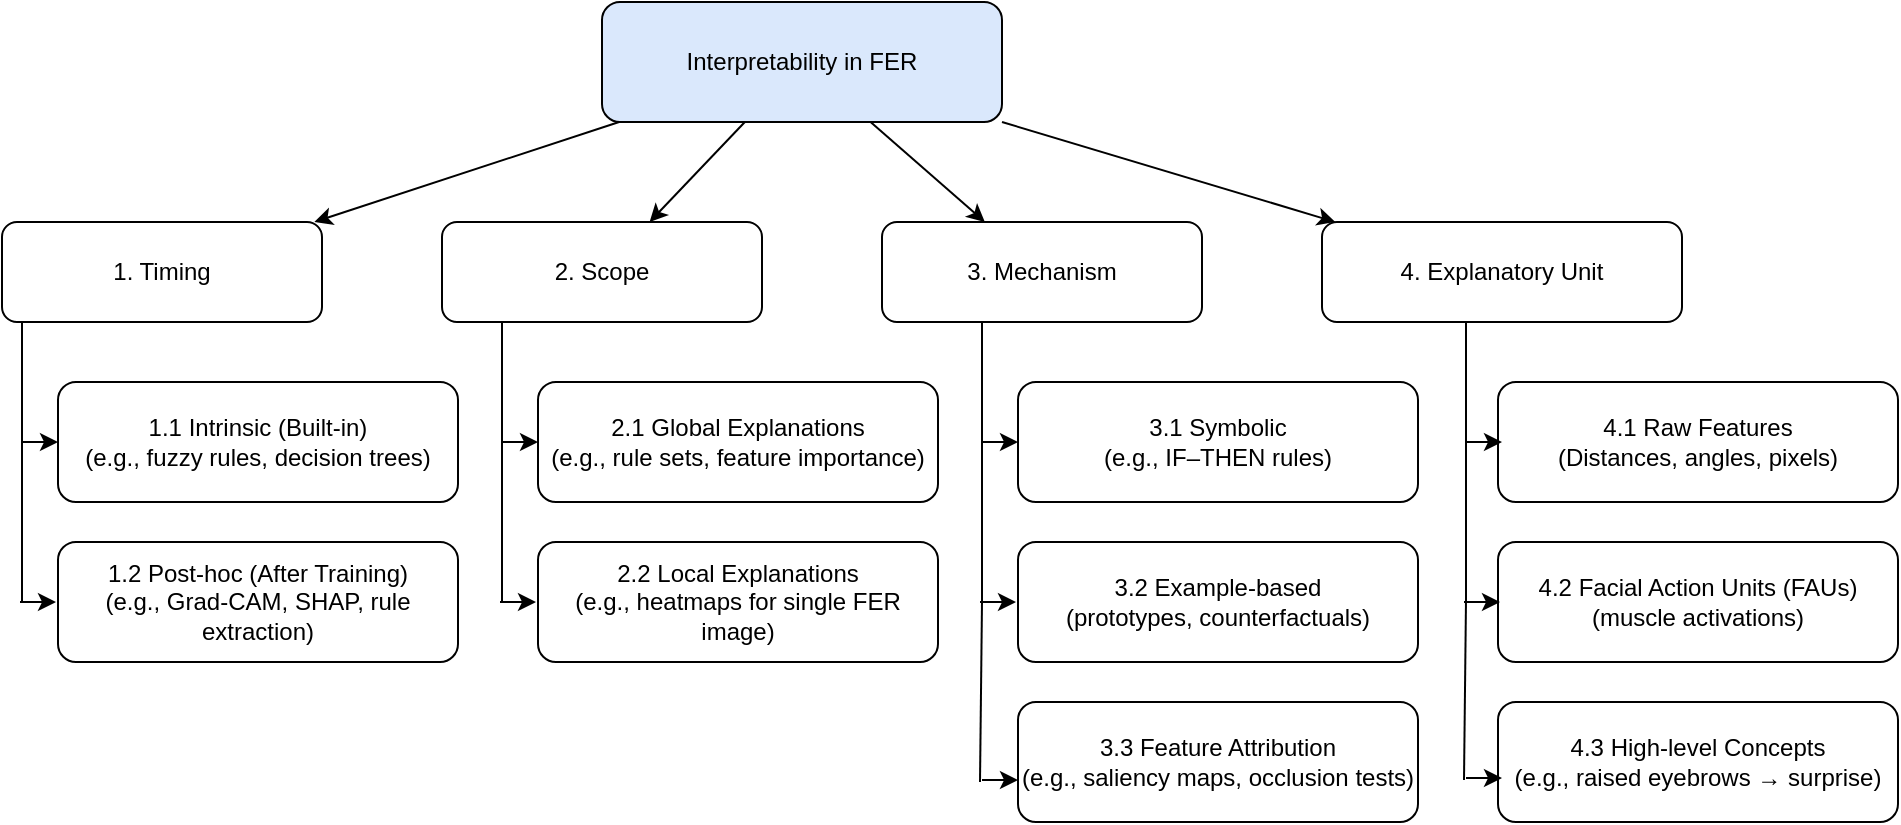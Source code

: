 <mxfile version="28.1.0" pages="2">
  <diagram name="Interpretability in FER" id="0">
    <mxGraphModel dx="1098" dy="576" grid="0" gridSize="10" guides="0" tooltips="1" connect="1" arrows="1" fold="1" page="0" pageScale="1" pageWidth="850" pageHeight="1100" math="0" shadow="0">
      <root>
        <mxCell id="0" />
        <mxCell id="1" parent="0" />
        <mxCell id="rootNode" value="Interpretability in FER" style="rounded=1;whiteSpace=wrap;html=1;fillColor=#dae8fc;" parent="1" vertex="1">
          <mxGeometry x="400" y="40" width="200" height="60" as="geometry" />
        </mxCell>
        <mxCell id="timing" value="1. Timing" style="rounded=1;whiteSpace=wrap;html=1;fillColor=#ffffff;" parent="1" vertex="1">
          <mxGeometry x="100" y="150" width="160" height="50" as="geometry" />
        </mxCell>
        <mxCell id="scope" value="2. Scope" style="rounded=1;whiteSpace=wrap;html=1;fillColor=#ffffff;" parent="1" vertex="1">
          <mxGeometry x="320" y="150" width="160" height="50" as="geometry" />
        </mxCell>
        <mxCell id="mechanism" value="3. Mechanism" style="rounded=1;whiteSpace=wrap;html=1;fillColor=#ffffff;" parent="1" vertex="1">
          <mxGeometry x="540" y="150" width="160" height="50" as="geometry" />
        </mxCell>
        <mxCell id="unit" value="4. Explanatory Unit" style="rounded=1;whiteSpace=wrap;html=1;fillColor=#ffffff;" parent="1" vertex="1">
          <mxGeometry x="760" y="150" width="180" height="50" as="geometry" />
        </mxCell>
        <mxCell id="intrinsic" value="1.1 Intrinsic (Built-in)&#xa;(e.g., fuzzy rules, decision trees)" style="rounded=1;whiteSpace=wrap;html=1;" parent="1" vertex="1">
          <mxGeometry x="128" y="230" width="200" height="60" as="geometry" />
        </mxCell>
        <mxCell id="posthoc" value="1.2 Post-hoc (After Training)&#xa;(e.g., Grad-CAM, SHAP, rule extraction)" style="rounded=1;whiteSpace=wrap;html=1;" parent="1" vertex="1">
          <mxGeometry x="128" y="310" width="200" height="60" as="geometry" />
        </mxCell>
        <mxCell id="global" value="2.1 Global Explanations&#xa;(e.g., rule sets, feature importance)" style="rounded=1;whiteSpace=wrap;html=1;" parent="1" vertex="1">
          <mxGeometry x="368" y="230" width="200" height="60" as="geometry" />
        </mxCell>
        <mxCell id="local" value="2.2 Local Explanations&#xa;(e.g., heatmaps for single FER image)" style="rounded=1;whiteSpace=wrap;html=1;" parent="1" vertex="1">
          <mxGeometry x="368" y="310" width="200" height="60" as="geometry" />
        </mxCell>
        <mxCell id="symbolic" value="3.1 Symbolic&#xa;(e.g., IF–THEN rules)" style="rounded=1;whiteSpace=wrap;html=1;" parent="1" vertex="1">
          <mxGeometry x="608" y="230" width="200" height="60" as="geometry" />
        </mxCell>
        <mxCell id="example" value="3.2 Example-based&#xa;(prototypes, counterfactuals)" style="rounded=1;whiteSpace=wrap;html=1;" parent="1" vertex="1">
          <mxGeometry x="608" y="310" width="200" height="60" as="geometry" />
        </mxCell>
        <mxCell id="feature" value="3.3 Feature Attribution&#xa;(e.g., saliency maps, occlusion tests)" style="rounded=1;whiteSpace=wrap;html=1;" parent="1" vertex="1">
          <mxGeometry x="608" y="390" width="200" height="60" as="geometry" />
        </mxCell>
        <mxCell id="raw" value="4.1 Raw Features&#xa;(Distances, angles, pixels)" style="rounded=1;whiteSpace=wrap;html=1;" parent="1" vertex="1">
          <mxGeometry x="848" y="230" width="200" height="60" as="geometry" />
        </mxCell>
        <mxCell id="faus" value="4.2 Facial Action Units (FAUs)&#xa;(muscle activations)" style="rounded=1;whiteSpace=wrap;html=1;" parent="1" vertex="1">
          <mxGeometry x="848" y="310" width="200" height="60" as="geometry" />
        </mxCell>
        <mxCell id="high" value="4.3 High-level Concepts&#xa;(e.g., raised eyebrows → surprise)" style="rounded=1;whiteSpace=wrap;html=1;" parent="1" vertex="1">
          <mxGeometry x="848" y="390" width="200" height="60" as="geometry" />
        </mxCell>
        <mxCell id="e1" parent="1" source="rootNode" target="timing" edge="1">
          <mxGeometry relative="1" as="geometry" />
        </mxCell>
        <mxCell id="e2" parent="1" source="rootNode" target="scope" edge="1">
          <mxGeometry relative="1" as="geometry" />
        </mxCell>
        <mxCell id="e3" parent="1" source="rootNode" target="mechanism" edge="1">
          <mxGeometry relative="1" as="geometry" />
        </mxCell>
        <mxCell id="e4" parent="1" source="rootNode" target="unit" edge="1">
          <mxGeometry relative="1" as="geometry" />
        </mxCell>
        <mxCell id="O1BTwzH_3_YLYSPsTwni-2" value="" style="endArrow=none;html=1;rounded=0;" parent="1" edge="1">
          <mxGeometry width="50" height="50" relative="1" as="geometry">
            <mxPoint x="110" y="340" as="sourcePoint" />
            <mxPoint x="110" y="200" as="targetPoint" />
          </mxGeometry>
        </mxCell>
        <mxCell id="O1BTwzH_3_YLYSPsTwni-3" value="" style="endArrow=classic;html=1;rounded=0;entryX=0;entryY=0.5;entryDx=0;entryDy=0;" parent="1" target="intrinsic" edge="1">
          <mxGeometry width="50" height="50" relative="1" as="geometry">
            <mxPoint x="110" y="260" as="sourcePoint" />
            <mxPoint x="160" y="210" as="targetPoint" />
          </mxGeometry>
        </mxCell>
        <mxCell id="O1BTwzH_3_YLYSPsTwni-4" value="" style="endArrow=classic;html=1;rounded=0;entryX=0;entryY=0.5;entryDx=0;entryDy=0;" parent="1" edge="1">
          <mxGeometry width="50" height="50" relative="1" as="geometry">
            <mxPoint x="109" y="340" as="sourcePoint" />
            <mxPoint x="127" y="340" as="targetPoint" />
          </mxGeometry>
        </mxCell>
        <mxCell id="O1BTwzH_3_YLYSPsTwni-7" value="" style="endArrow=none;html=1;rounded=0;" parent="1" edge="1">
          <mxGeometry width="50" height="50" relative="1" as="geometry">
            <mxPoint x="350" y="340" as="sourcePoint" />
            <mxPoint x="350" y="200" as="targetPoint" />
          </mxGeometry>
        </mxCell>
        <mxCell id="O1BTwzH_3_YLYSPsTwni-8" value="" style="endArrow=classic;html=1;rounded=0;entryX=0;entryY=0.5;entryDx=0;entryDy=0;" parent="1" edge="1">
          <mxGeometry width="50" height="50" relative="1" as="geometry">
            <mxPoint x="350" y="260" as="sourcePoint" />
            <mxPoint x="368" y="260" as="targetPoint" />
          </mxGeometry>
        </mxCell>
        <mxCell id="O1BTwzH_3_YLYSPsTwni-9" value="" style="endArrow=classic;html=1;rounded=0;entryX=0;entryY=0.5;entryDx=0;entryDy=0;" parent="1" edge="1">
          <mxGeometry width="50" height="50" relative="1" as="geometry">
            <mxPoint x="349" y="340" as="sourcePoint" />
            <mxPoint x="367" y="340" as="targetPoint" />
          </mxGeometry>
        </mxCell>
        <mxCell id="O1BTwzH_3_YLYSPsTwni-10" value="" style="endArrow=none;html=1;rounded=0;" parent="1" edge="1">
          <mxGeometry width="50" height="50" relative="1" as="geometry">
            <mxPoint x="590" y="340" as="sourcePoint" />
            <mxPoint x="590" y="200" as="targetPoint" />
          </mxGeometry>
        </mxCell>
        <mxCell id="O1BTwzH_3_YLYSPsTwni-11" value="" style="endArrow=classic;html=1;rounded=0;entryX=0;entryY=0.5;entryDx=0;entryDy=0;" parent="1" edge="1">
          <mxGeometry width="50" height="50" relative="1" as="geometry">
            <mxPoint x="590" y="260" as="sourcePoint" />
            <mxPoint x="608" y="260" as="targetPoint" />
          </mxGeometry>
        </mxCell>
        <mxCell id="O1BTwzH_3_YLYSPsTwni-12" value="" style="endArrow=classic;html=1;rounded=0;entryX=0;entryY=0.5;entryDx=0;entryDy=0;" parent="1" edge="1">
          <mxGeometry width="50" height="50" relative="1" as="geometry">
            <mxPoint x="589" y="340" as="sourcePoint" />
            <mxPoint x="607" y="340" as="targetPoint" />
          </mxGeometry>
        </mxCell>
        <mxCell id="O1BTwzH_3_YLYSPsTwni-13" value="" style="endArrow=none;html=1;rounded=0;" parent="1" edge="1">
          <mxGeometry width="50" height="50" relative="1" as="geometry">
            <mxPoint x="832" y="340" as="sourcePoint" />
            <mxPoint x="832" y="200" as="targetPoint" />
          </mxGeometry>
        </mxCell>
        <mxCell id="O1BTwzH_3_YLYSPsTwni-14" value="" style="endArrow=classic;html=1;rounded=0;entryX=0;entryY=0.5;entryDx=0;entryDy=0;" parent="1" edge="1">
          <mxGeometry width="50" height="50" relative="1" as="geometry">
            <mxPoint x="832" y="260" as="sourcePoint" />
            <mxPoint x="850" y="260" as="targetPoint" />
          </mxGeometry>
        </mxCell>
        <mxCell id="O1BTwzH_3_YLYSPsTwni-15" value="" style="endArrow=classic;html=1;rounded=0;entryX=0;entryY=0.5;entryDx=0;entryDy=0;" parent="1" edge="1">
          <mxGeometry width="50" height="50" relative="1" as="geometry">
            <mxPoint x="831" y="340" as="sourcePoint" />
            <mxPoint x="849" y="340" as="targetPoint" />
          </mxGeometry>
        </mxCell>
        <mxCell id="O1BTwzH_3_YLYSPsTwni-16" value="" style="endArrow=none;html=1;rounded=0;" parent="1" edge="1">
          <mxGeometry width="50" height="50" relative="1" as="geometry">
            <mxPoint x="589" y="430" as="sourcePoint" />
            <mxPoint x="590" y="340" as="targetPoint" />
          </mxGeometry>
        </mxCell>
        <mxCell id="O1BTwzH_3_YLYSPsTwni-17" value="" style="endArrow=classic;html=1;rounded=0;entryX=0;entryY=0.5;entryDx=0;entryDy=0;" parent="1" edge="1">
          <mxGeometry width="50" height="50" relative="1" as="geometry">
            <mxPoint x="590" y="429" as="sourcePoint" />
            <mxPoint x="608" y="429" as="targetPoint" />
          </mxGeometry>
        </mxCell>
        <mxCell id="q-lSJRcdjNq0DURp--i8-1" value="" style="endArrow=none;html=1;rounded=0;" edge="1" parent="1">
          <mxGeometry width="50" height="50" relative="1" as="geometry">
            <mxPoint x="831" y="429" as="sourcePoint" />
            <mxPoint x="832" y="339" as="targetPoint" />
          </mxGeometry>
        </mxCell>
        <mxCell id="q-lSJRcdjNq0DURp--i8-2" value="" style="endArrow=classic;html=1;rounded=0;entryX=0;entryY=0.5;entryDx=0;entryDy=0;" edge="1" parent="1">
          <mxGeometry width="50" height="50" relative="1" as="geometry">
            <mxPoint x="832" y="428" as="sourcePoint" />
            <mxPoint x="850" y="428" as="targetPoint" />
          </mxGeometry>
        </mxCell>
      </root>
    </mxGraphModel>
  </diagram>
  <diagram id="idyrpmZbz6LAuPkveKZJ" name="Page-2">
    <mxGraphModel dx="1098" dy="576" grid="1" gridSize="10" guides="1" tooltips="1" connect="1" arrows="1" fold="1" page="1" pageScale="1" pageWidth="850" pageHeight="1100" math="0" shadow="0">
      <root>
        <mxCell id="0" />
        <mxCell id="1" parent="0" />
      </root>
    </mxGraphModel>
  </diagram>
</mxfile>
